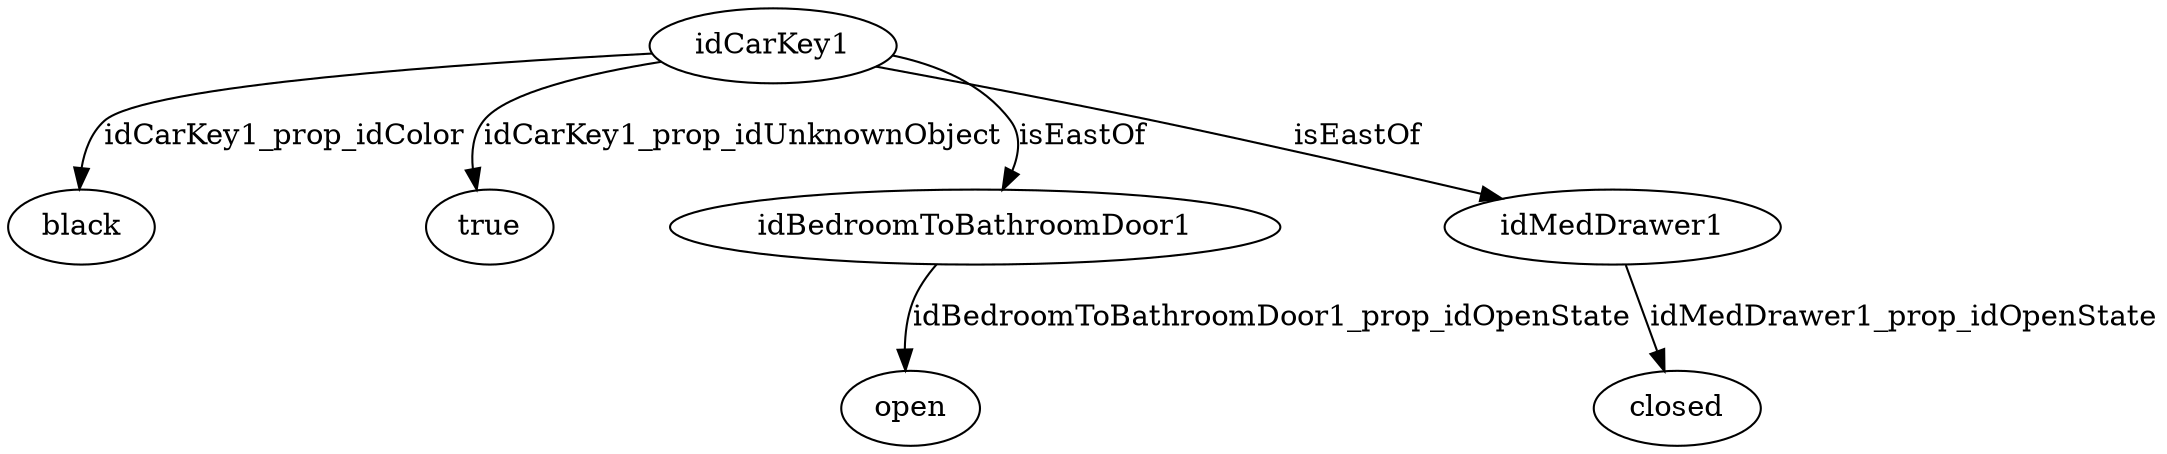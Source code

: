 strict digraph  {
idCarKey1 [node_type=entity_node, root=root];
black;
true;
idBedroomToBathroomDoor1;
open;
idMedDrawer1;
closed;
idCarKey1 -> black  [edge_type=property, label=idCarKey1_prop_idColor];
idCarKey1 -> true  [edge_type=property, label=idCarKey1_prop_idUnknownObject];
idCarKey1 -> idBedroomToBathroomDoor1  [edge_type=relationship, label=isEastOf];
idCarKey1 -> idMedDrawer1  [edge_type=relationship, label=isEastOf];
idBedroomToBathroomDoor1 -> open  [edge_type=property, label=idBedroomToBathroomDoor1_prop_idOpenState];
idMedDrawer1 -> closed  [edge_type=property, label=idMedDrawer1_prop_idOpenState];
}
